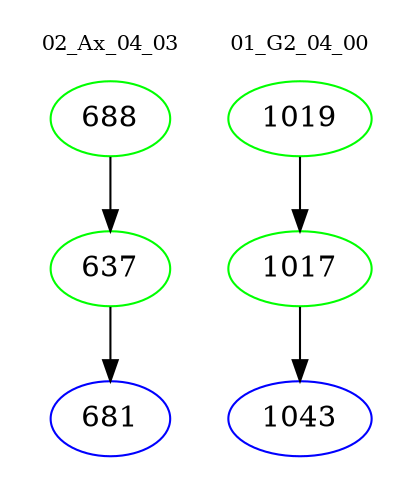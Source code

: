 digraph{
subgraph cluster_0 {
color = white
label = "02_Ax_04_03";
fontsize=10;
T0_688 [label="688", color="green"]
T0_688 -> T0_637 [color="black"]
T0_637 [label="637", color="green"]
T0_637 -> T0_681 [color="black"]
T0_681 [label="681", color="blue"]
}
subgraph cluster_1 {
color = white
label = "01_G2_04_00";
fontsize=10;
T1_1019 [label="1019", color="green"]
T1_1019 -> T1_1017 [color="black"]
T1_1017 [label="1017", color="green"]
T1_1017 -> T1_1043 [color="black"]
T1_1043 [label="1043", color="blue"]
}
}
